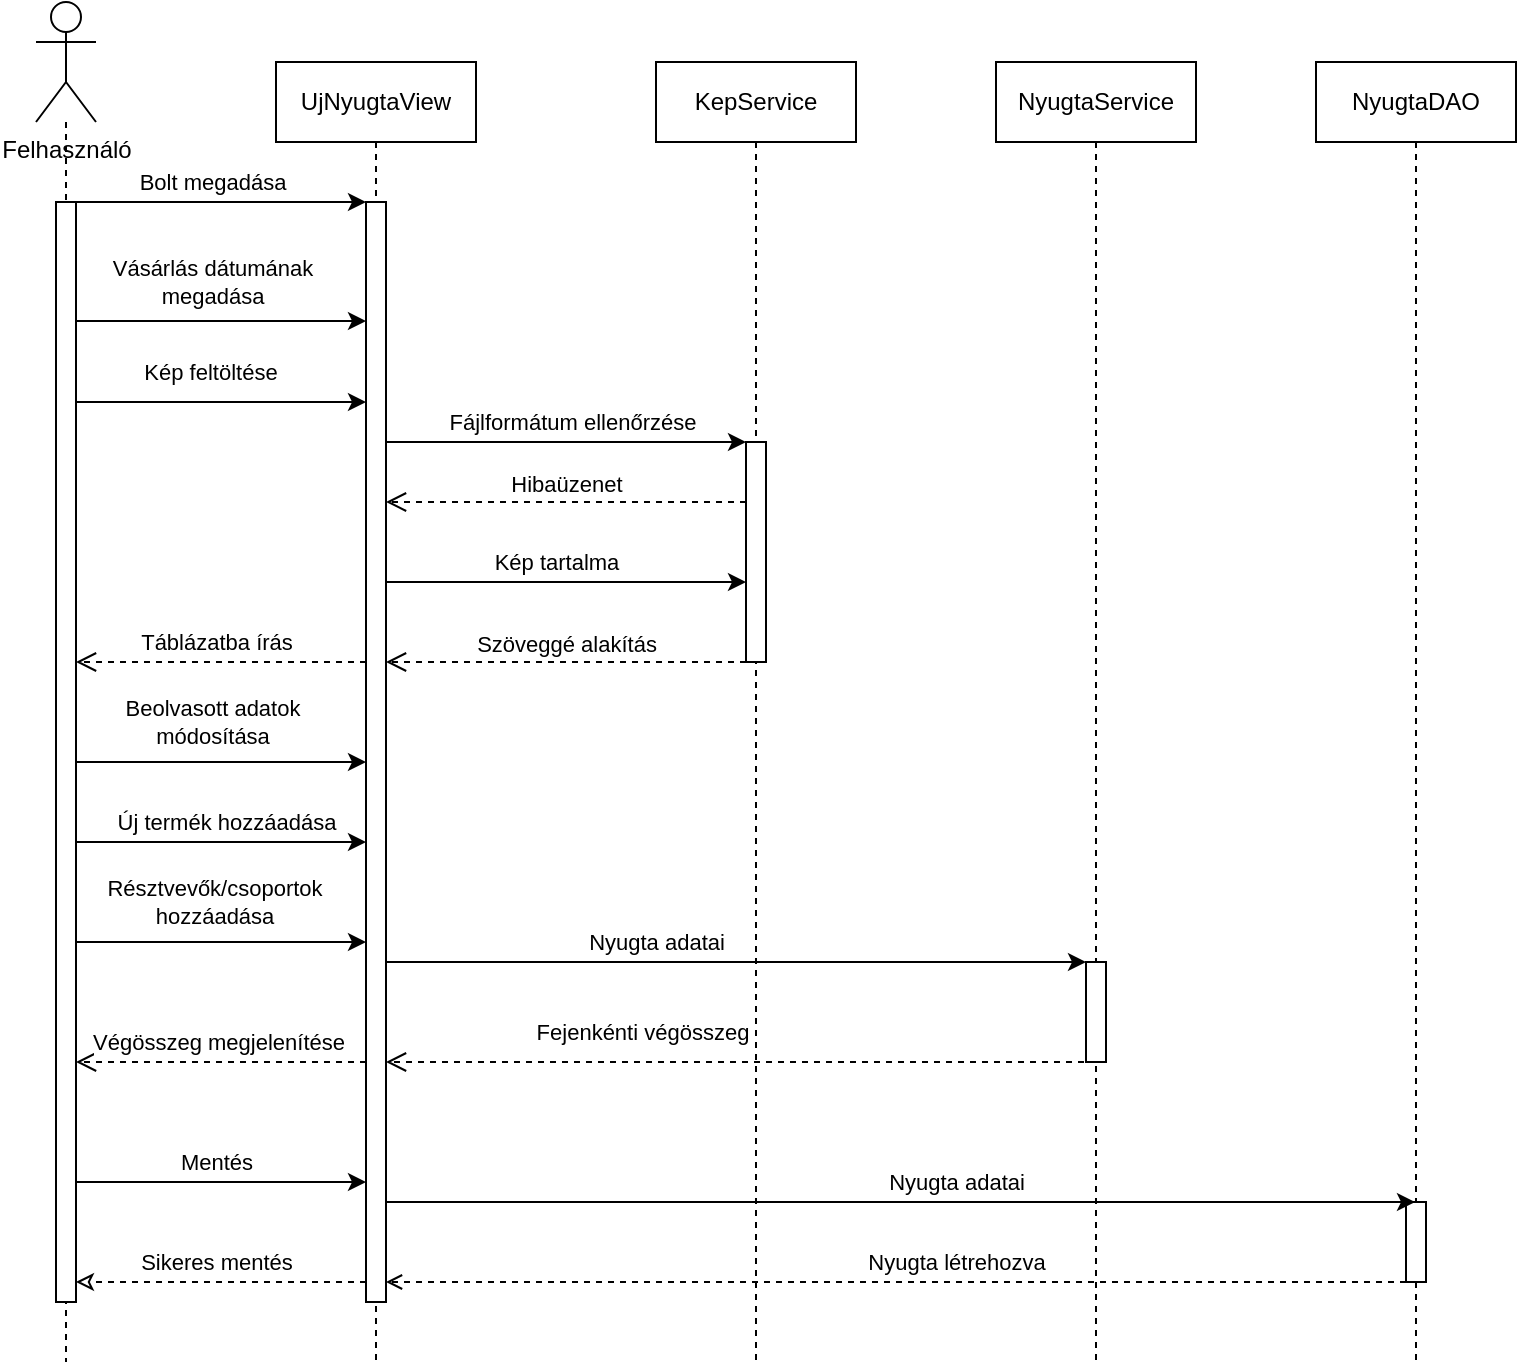 <mxfile version="22.0.8" type="device">
  <diagram name="Page-1" id="2YBvvXClWsGukQMizWep">
    <mxGraphModel dx="1892" dy="1066" grid="1" gridSize="10" guides="1" tooltips="1" connect="1" arrows="1" fold="1" page="1" pageScale="1" pageWidth="850" pageHeight="1100" math="0" shadow="0">
      <root>
        <mxCell id="0" />
        <mxCell id="1" parent="0" />
        <mxCell id="aM9ryv3xv72pqoxQDRHE-1" value="UjNyugtaView" style="shape=umlLifeline;perimeter=lifelinePerimeter;whiteSpace=wrap;html=1;container=0;dropTarget=0;collapsible=0;recursiveResize=0;outlineConnect=0;portConstraint=eastwest;newEdgeStyle={&quot;edgeStyle&quot;:&quot;elbowEdgeStyle&quot;,&quot;elbow&quot;:&quot;vertical&quot;,&quot;curved&quot;:0,&quot;rounded&quot;:0};" parent="1" vertex="1">
          <mxGeometry x="30" y="60" width="100" height="650" as="geometry" />
        </mxCell>
        <mxCell id="aM9ryv3xv72pqoxQDRHE-2" value="" style="html=1;points=[];perimeter=orthogonalPerimeter;outlineConnect=0;targetShapes=umlLifeline;portConstraint=eastwest;newEdgeStyle={&quot;edgeStyle&quot;:&quot;elbowEdgeStyle&quot;,&quot;elbow&quot;:&quot;vertical&quot;,&quot;curved&quot;:0,&quot;rounded&quot;:0};" parent="aM9ryv3xv72pqoxQDRHE-1" vertex="1">
          <mxGeometry x="45" y="70" width="10" height="550" as="geometry" />
        </mxCell>
        <mxCell id="aM9ryv3xv72pqoxQDRHE-5" value="KepService" style="shape=umlLifeline;perimeter=lifelinePerimeter;whiteSpace=wrap;html=1;container=0;dropTarget=0;collapsible=0;recursiveResize=0;outlineConnect=0;portConstraint=eastwest;newEdgeStyle={&quot;edgeStyle&quot;:&quot;elbowEdgeStyle&quot;,&quot;elbow&quot;:&quot;vertical&quot;,&quot;curved&quot;:0,&quot;rounded&quot;:0};" parent="1" vertex="1">
          <mxGeometry x="220" y="60" width="100" height="650" as="geometry" />
        </mxCell>
        <mxCell id="aM9ryv3xv72pqoxQDRHE-6" value="" style="html=1;points=[];perimeter=orthogonalPerimeter;outlineConnect=0;targetShapes=umlLifeline;portConstraint=eastwest;newEdgeStyle={&quot;edgeStyle&quot;:&quot;elbowEdgeStyle&quot;,&quot;elbow&quot;:&quot;vertical&quot;,&quot;curved&quot;:0,&quot;rounded&quot;:0};" parent="aM9ryv3xv72pqoxQDRHE-5" vertex="1">
          <mxGeometry x="45" y="190" width="10" height="110" as="geometry" />
        </mxCell>
        <mxCell id="aM9ryv3xv72pqoxQDRHE-8" value="Hibaüzenet" style="html=1;verticalAlign=bottom;endArrow=open;dashed=1;endSize=8;edgeStyle=elbowEdgeStyle;elbow=vertical;curved=0;rounded=0;" parent="1" source="aM9ryv3xv72pqoxQDRHE-6" target="aM9ryv3xv72pqoxQDRHE-2" edge="1">
          <mxGeometry relative="1" as="geometry">
            <mxPoint x="195" y="205" as="targetPoint" />
            <Array as="points">
              <mxPoint x="190" y="280" />
            </Array>
            <mxPoint as="offset" />
          </mxGeometry>
        </mxCell>
        <mxCell id="LTguTdRPaYYCilJlMKBC-5" style="edgeStyle=orthogonalEdgeStyle;rounded=0;orthogonalLoop=1;jettySize=auto;html=1;endArrow=none;endFill=0;dashed=1;" edge="1" parent="1" source="LTguTdRPaYYCilJlMKBC-1">
          <mxGeometry relative="1" as="geometry">
            <mxPoint x="-75" y="710" as="targetPoint" />
          </mxGeometry>
        </mxCell>
        <mxCell id="LTguTdRPaYYCilJlMKBC-1" value="Felhasználó" style="shape=umlActor;verticalLabelPosition=bottom;verticalAlign=top;html=1;" vertex="1" parent="1">
          <mxGeometry x="-90" y="30" width="30" height="60" as="geometry" />
        </mxCell>
        <mxCell id="LTguTdRPaYYCilJlMKBC-7" style="edgeStyle=elbowEdgeStyle;rounded=0;orthogonalLoop=1;jettySize=auto;html=1;elbow=vertical;curved=0;" edge="1" parent="1" target="aM9ryv3xv72pqoxQDRHE-2">
          <mxGeometry relative="1" as="geometry">
            <mxPoint x="-70" y="130" as="sourcePoint" />
            <mxPoint x="79.5" y="130" as="targetPoint" />
          </mxGeometry>
        </mxCell>
        <mxCell id="LTguTdRPaYYCilJlMKBC-9" value="Bolt megadása" style="edgeLabel;html=1;align=center;verticalAlign=middle;resizable=0;points=[];" vertex="1" connectable="0" parent="LTguTdRPaYYCilJlMKBC-7">
          <mxGeometry x="-0.149" y="-3" relative="1" as="geometry">
            <mxPoint x="6" y="-13" as="offset" />
          </mxGeometry>
        </mxCell>
        <mxCell id="LTguTdRPaYYCilJlMKBC-8" style="rounded=0;orthogonalLoop=1;jettySize=auto;html=1;elbow=horizontal;" edge="1" parent="1" target="aM9ryv3xv72pqoxQDRHE-2">
          <mxGeometry relative="1" as="geometry">
            <mxPoint x="-70" y="189.5" as="sourcePoint" />
            <mxPoint x="79.5" y="189.5" as="targetPoint" />
          </mxGeometry>
        </mxCell>
        <mxCell id="LTguTdRPaYYCilJlMKBC-10" value="Vásárlás dátumának&lt;br&gt;megadása" style="edgeLabel;html=1;align=center;verticalAlign=middle;resizable=0;points=[];" vertex="1" connectable="0" parent="LTguTdRPaYYCilJlMKBC-8">
          <mxGeometry x="-0.176" y="-2" relative="1" as="geometry">
            <mxPoint x="8" y="-22" as="offset" />
          </mxGeometry>
        </mxCell>
        <mxCell id="LTguTdRPaYYCilJlMKBC-11" style="edgeStyle=elbowEdgeStyle;rounded=0;orthogonalLoop=1;jettySize=auto;html=1;elbow=vertical;curved=0;" edge="1" parent="1" target="aM9ryv3xv72pqoxQDRHE-2">
          <mxGeometry relative="1" as="geometry">
            <mxPoint x="-70" y="230" as="sourcePoint" />
            <mxPoint x="79.5" y="230" as="targetPoint" />
          </mxGeometry>
        </mxCell>
        <mxCell id="LTguTdRPaYYCilJlMKBC-12" value="Kép feltöltése" style="edgeLabel;html=1;align=center;verticalAlign=middle;resizable=0;points=[];" vertex="1" connectable="0" parent="LTguTdRPaYYCilJlMKBC-11">
          <mxGeometry x="0.212" y="3" relative="1" as="geometry">
            <mxPoint x="-21" y="-12" as="offset" />
          </mxGeometry>
        </mxCell>
        <mxCell id="LTguTdRPaYYCilJlMKBC-20" style="edgeStyle=elbowEdgeStyle;rounded=0;orthogonalLoop=1;jettySize=auto;html=1;elbow=vertical;curved=0;" edge="1" parent="1" target="aM9ryv3xv72pqoxQDRHE-2">
          <mxGeometry relative="1" as="geometry">
            <mxPoint x="-70" y="410" as="sourcePoint" />
            <mxPoint x="79.5" y="410" as="targetPoint" />
          </mxGeometry>
        </mxCell>
        <mxCell id="LTguTdRPaYYCilJlMKBC-21" value="Beolvasott adatok&lt;br&gt;módosítása" style="edgeLabel;html=1;align=center;verticalAlign=middle;resizable=0;points=[];" vertex="1" connectable="0" parent="LTguTdRPaYYCilJlMKBC-20">
          <mxGeometry x="0.207" y="2" relative="1" as="geometry">
            <mxPoint x="-20" y="-18" as="offset" />
          </mxGeometry>
        </mxCell>
        <mxCell id="LTguTdRPaYYCilJlMKBC-22" style="rounded=0;orthogonalLoop=1;jettySize=auto;html=1;elbow=vertical;" edge="1" parent="1">
          <mxGeometry relative="1" as="geometry">
            <mxPoint x="-70" y="450" as="sourcePoint" />
            <mxPoint x="75" y="450" as="targetPoint" />
          </mxGeometry>
        </mxCell>
        <mxCell id="LTguTdRPaYYCilJlMKBC-23" value="Új termék hozzáadása" style="edgeLabel;html=1;align=center;verticalAlign=middle;resizable=0;points=[];" vertex="1" connectable="0" parent="LTguTdRPaYYCilJlMKBC-22">
          <mxGeometry x="-0.168" y="-2" relative="1" as="geometry">
            <mxPoint x="14" y="-12" as="offset" />
          </mxGeometry>
        </mxCell>
        <mxCell id="LTguTdRPaYYCilJlMKBC-24" style="rounded=0;orthogonalLoop=1;jettySize=auto;html=1;elbow=horizontal;" edge="1" parent="1" target="aM9ryv3xv72pqoxQDRHE-2">
          <mxGeometry relative="1" as="geometry">
            <mxPoint x="-70" y="500" as="sourcePoint" />
            <mxPoint x="60" y="500" as="targetPoint" />
          </mxGeometry>
        </mxCell>
        <mxCell id="LTguTdRPaYYCilJlMKBC-25" value="Résztvevők/csoportok&lt;br&gt;hozzáadása" style="edgeLabel;html=1;align=center;verticalAlign=middle;resizable=0;points=[];" vertex="1" connectable="0" parent="LTguTdRPaYYCilJlMKBC-24">
          <mxGeometry x="-0.141" y="4" relative="1" as="geometry">
            <mxPoint x="6" y="-16" as="offset" />
          </mxGeometry>
        </mxCell>
        <mxCell id="LTguTdRPaYYCilJlMKBC-36" style="edgeStyle=elbowEdgeStyle;rounded=0;orthogonalLoop=1;jettySize=auto;html=1;elbow=vertical;curved=0;" edge="1" parent="1">
          <mxGeometry relative="1" as="geometry">
            <mxPoint x="-70" y="620" as="sourcePoint" />
            <mxPoint x="75" y="620" as="targetPoint" />
          </mxGeometry>
        </mxCell>
        <mxCell id="LTguTdRPaYYCilJlMKBC-37" value="Mentés" style="edgeLabel;html=1;align=center;verticalAlign=middle;resizable=0;points=[];" vertex="1" connectable="0" parent="LTguTdRPaYYCilJlMKBC-36">
          <mxGeometry x="0.338" y="2" relative="1" as="geometry">
            <mxPoint x="-27" y="-8" as="offset" />
          </mxGeometry>
        </mxCell>
        <mxCell id="LTguTdRPaYYCilJlMKBC-4" value="" style="html=1;points=[];perimeter=orthogonalPerimeter;outlineConnect=0;targetShapes=umlLifeline;portConstraint=eastwest;newEdgeStyle={&quot;edgeStyle&quot;:&quot;elbowEdgeStyle&quot;,&quot;elbow&quot;:&quot;vertical&quot;,&quot;curved&quot;:0,&quot;rounded&quot;:0};" vertex="1" parent="1">
          <mxGeometry x="-80" y="130" width="10" height="550" as="geometry" />
        </mxCell>
        <mxCell id="LTguTdRPaYYCilJlMKBC-13" style="edgeStyle=elbowEdgeStyle;rounded=0;orthogonalLoop=1;jettySize=auto;html=1;elbow=vertical;curved=0;" edge="1" parent="1">
          <mxGeometry relative="1" as="geometry">
            <mxPoint x="85" y="250" as="sourcePoint" />
            <mxPoint x="265" y="250" as="targetPoint" />
          </mxGeometry>
        </mxCell>
        <mxCell id="LTguTdRPaYYCilJlMKBC-14" value="Fájlformátum ellenőrzése" style="edgeLabel;html=1;align=center;verticalAlign=middle;resizable=0;points=[];" vertex="1" connectable="0" parent="LTguTdRPaYYCilJlMKBC-13">
          <mxGeometry x="-0.14" y="4" relative="1" as="geometry">
            <mxPoint x="15" y="-6" as="offset" />
          </mxGeometry>
        </mxCell>
        <mxCell id="LTguTdRPaYYCilJlMKBC-15" style="edgeStyle=elbowEdgeStyle;rounded=0;orthogonalLoop=1;jettySize=auto;html=1;elbow=vertical;curved=0;" edge="1" parent="1">
          <mxGeometry relative="1" as="geometry">
            <mxPoint x="85" y="320" as="sourcePoint" />
            <mxPoint x="265" y="320" as="targetPoint" />
          </mxGeometry>
        </mxCell>
        <mxCell id="LTguTdRPaYYCilJlMKBC-16" value="Kép tartalma" style="edgeLabel;html=1;align=center;verticalAlign=middle;resizable=0;points=[];" vertex="1" connectable="0" parent="LTguTdRPaYYCilJlMKBC-15">
          <mxGeometry x="-0.193" y="2" relative="1" as="geometry">
            <mxPoint x="12" y="-8" as="offset" />
          </mxGeometry>
        </mxCell>
        <mxCell id="LTguTdRPaYYCilJlMKBC-17" value="Szöveggé alakítás" style="html=1;verticalAlign=bottom;endArrow=open;dashed=1;endSize=8;edgeStyle=elbowEdgeStyle;elbow=vertical;curved=0;rounded=0;" edge="1" parent="1">
          <mxGeometry relative="1" as="geometry">
            <mxPoint x="85" y="360" as="targetPoint" />
            <Array as="points">
              <mxPoint x="200" y="360" />
            </Array>
            <mxPoint x="265" y="360" as="sourcePoint" />
            <mxPoint as="offset" />
          </mxGeometry>
        </mxCell>
        <mxCell id="LTguTdRPaYYCilJlMKBC-18" style="edgeStyle=elbowEdgeStyle;rounded=0;orthogonalLoop=1;jettySize=auto;html=1;elbow=vertical;curved=0;dashed=1;endArrow=open;endFill=0;endSize=8;" edge="1" parent="1">
          <mxGeometry relative="1" as="geometry">
            <mxPoint x="75" y="360" as="sourcePoint" />
            <mxPoint x="-70" y="360" as="targetPoint" />
          </mxGeometry>
        </mxCell>
        <mxCell id="LTguTdRPaYYCilJlMKBC-19" value="Táblázatba írás" style="edgeLabel;html=1;align=center;verticalAlign=middle;resizable=0;points=[];" vertex="1" connectable="0" parent="LTguTdRPaYYCilJlMKBC-18">
          <mxGeometry x="0.371" y="-2" relative="1" as="geometry">
            <mxPoint x="24" y="-8" as="offset" />
          </mxGeometry>
        </mxCell>
        <mxCell id="LTguTdRPaYYCilJlMKBC-26" value="NyugtaService" style="shape=umlLifeline;perimeter=lifelinePerimeter;whiteSpace=wrap;html=1;container=0;dropTarget=0;collapsible=0;recursiveResize=0;outlineConnect=0;portConstraint=eastwest;newEdgeStyle={&quot;edgeStyle&quot;:&quot;elbowEdgeStyle&quot;,&quot;elbow&quot;:&quot;vertical&quot;,&quot;curved&quot;:0,&quot;rounded&quot;:0};" vertex="1" parent="1">
          <mxGeometry x="390" y="60" width="100" height="650" as="geometry" />
        </mxCell>
        <mxCell id="LTguTdRPaYYCilJlMKBC-27" value="" style="html=1;points=[];perimeter=orthogonalPerimeter;outlineConnect=0;targetShapes=umlLifeline;portConstraint=eastwest;newEdgeStyle={&quot;edgeStyle&quot;:&quot;elbowEdgeStyle&quot;,&quot;elbow&quot;:&quot;vertical&quot;,&quot;curved&quot;:0,&quot;rounded&quot;:0};" vertex="1" parent="LTguTdRPaYYCilJlMKBC-26">
          <mxGeometry x="45" y="450" width="10" height="50" as="geometry" />
        </mxCell>
        <mxCell id="LTguTdRPaYYCilJlMKBC-30" style="edgeStyle=elbowEdgeStyle;rounded=0;orthogonalLoop=1;jettySize=auto;html=1;elbow=vertical;curved=0;" edge="1" parent="1">
          <mxGeometry relative="1" as="geometry">
            <mxPoint x="85" y="510" as="sourcePoint" />
            <mxPoint x="435" y="510" as="targetPoint" />
          </mxGeometry>
        </mxCell>
        <mxCell id="LTguTdRPaYYCilJlMKBC-31" value="Nyugta adatai" style="edgeLabel;html=1;align=center;verticalAlign=middle;resizable=0;points=[];" vertex="1" connectable="0" parent="LTguTdRPaYYCilJlMKBC-30">
          <mxGeometry x="-0.299" y="-1" relative="1" as="geometry">
            <mxPoint x="12" y="-11" as="offset" />
          </mxGeometry>
        </mxCell>
        <mxCell id="LTguTdRPaYYCilJlMKBC-32" style="edgeStyle=elbowEdgeStyle;rounded=0;orthogonalLoop=1;jettySize=auto;html=1;elbow=vertical;curved=0;endSize=8;endArrow=open;endFill=0;dashed=1;" edge="1" parent="1" target="aM9ryv3xv72pqoxQDRHE-2">
          <mxGeometry relative="1" as="geometry">
            <mxPoint x="440" y="560" as="sourcePoint" />
            <mxPoint x="90" y="560" as="targetPoint" />
          </mxGeometry>
        </mxCell>
        <mxCell id="LTguTdRPaYYCilJlMKBC-33" value="Fejenkénti végösszeg" style="edgeLabel;html=1;align=center;verticalAlign=middle;resizable=0;points=[];" vertex="1" connectable="0" parent="LTguTdRPaYYCilJlMKBC-32">
          <mxGeometry x="-0.183" y="-1" relative="1" as="geometry">
            <mxPoint x="-82" y="-14" as="offset" />
          </mxGeometry>
        </mxCell>
        <mxCell id="LTguTdRPaYYCilJlMKBC-34" style="edgeStyle=elbowEdgeStyle;rounded=0;orthogonalLoop=1;jettySize=auto;html=1;elbow=vertical;curved=0;endArrow=open;endFill=0;endSize=8;dashed=1;" edge="1" parent="1">
          <mxGeometry relative="1" as="geometry">
            <mxPoint x="75" y="560" as="sourcePoint" />
            <mxPoint x="-70" y="560" as="targetPoint" />
          </mxGeometry>
        </mxCell>
        <mxCell id="LTguTdRPaYYCilJlMKBC-35" value="Végösszeg megjelenítése" style="edgeLabel;html=1;align=center;verticalAlign=middle;resizable=0;points=[];" vertex="1" connectable="0" parent="LTguTdRPaYYCilJlMKBC-34">
          <mxGeometry x="-0.481" y="-2" relative="1" as="geometry">
            <mxPoint x="-37" y="-8" as="offset" />
          </mxGeometry>
        </mxCell>
        <mxCell id="LTguTdRPaYYCilJlMKBC-38" value="NyugtaDAO" style="shape=umlLifeline;perimeter=lifelinePerimeter;whiteSpace=wrap;html=1;container=0;dropTarget=0;collapsible=0;recursiveResize=0;outlineConnect=0;portConstraint=eastwest;newEdgeStyle={&quot;edgeStyle&quot;:&quot;elbowEdgeStyle&quot;,&quot;elbow&quot;:&quot;vertical&quot;,&quot;curved&quot;:0,&quot;rounded&quot;:0};" vertex="1" parent="1">
          <mxGeometry x="550" y="60" width="100" height="650" as="geometry" />
        </mxCell>
        <mxCell id="LTguTdRPaYYCilJlMKBC-39" value="" style="html=1;points=[];perimeter=orthogonalPerimeter;outlineConnect=0;targetShapes=umlLifeline;portConstraint=eastwest;newEdgeStyle={&quot;edgeStyle&quot;:&quot;elbowEdgeStyle&quot;,&quot;elbow&quot;:&quot;vertical&quot;,&quot;curved&quot;:0,&quot;rounded&quot;:0};" vertex="1" parent="LTguTdRPaYYCilJlMKBC-38">
          <mxGeometry x="45" y="570" width="10" height="40" as="geometry" />
        </mxCell>
        <mxCell id="LTguTdRPaYYCilJlMKBC-41" style="edgeStyle=elbowEdgeStyle;rounded=0;orthogonalLoop=1;jettySize=auto;html=1;elbow=vertical;curved=0;" edge="1" parent="1" target="LTguTdRPaYYCilJlMKBC-38">
          <mxGeometry relative="1" as="geometry">
            <mxPoint x="85" y="630" as="sourcePoint" />
            <mxPoint x="265" y="630" as="targetPoint" />
          </mxGeometry>
        </mxCell>
        <mxCell id="LTguTdRPaYYCilJlMKBC-43" value="Nyugta adatai" style="edgeLabel;html=1;align=center;verticalAlign=middle;resizable=0;points=[];" vertex="1" connectable="0" parent="LTguTdRPaYYCilJlMKBC-41">
          <mxGeometry x="0.26" y="2" relative="1" as="geometry">
            <mxPoint x="-39" y="-8" as="offset" />
          </mxGeometry>
        </mxCell>
        <mxCell id="LTguTdRPaYYCilJlMKBC-44" style="edgeStyle=elbowEdgeStyle;rounded=0;orthogonalLoop=1;jettySize=auto;html=1;elbow=vertical;curved=0;endArrow=open;endFill=0;dashed=1;" edge="1" parent="1">
          <mxGeometry relative="1" as="geometry">
            <mxPoint x="595" y="670" as="sourcePoint" />
            <mxPoint x="85" y="670" as="targetPoint" />
          </mxGeometry>
        </mxCell>
        <mxCell id="LTguTdRPaYYCilJlMKBC-45" value="Nyugta létrehozva" style="edgeLabel;html=1;align=center;verticalAlign=middle;resizable=0;points=[];" vertex="1" connectable="0" parent="LTguTdRPaYYCilJlMKBC-44">
          <mxGeometry x="0.067" y="2" relative="1" as="geometry">
            <mxPoint x="47" y="-12" as="offset" />
          </mxGeometry>
        </mxCell>
        <mxCell id="LTguTdRPaYYCilJlMKBC-46" style="edgeStyle=elbowEdgeStyle;rounded=0;orthogonalLoop=1;jettySize=auto;html=1;elbow=horizontal;curved=0;dashed=1;endArrow=classic;endFill=0;" edge="1" parent="1">
          <mxGeometry relative="1" as="geometry">
            <mxPoint x="75" y="670" as="sourcePoint" />
            <mxPoint x="-70" y="670" as="targetPoint" />
          </mxGeometry>
        </mxCell>
        <mxCell id="LTguTdRPaYYCilJlMKBC-47" value="Sikeres mentés" style="edgeLabel;html=1;align=center;verticalAlign=middle;resizable=0;points=[];" vertex="1" connectable="0" parent="LTguTdRPaYYCilJlMKBC-46">
          <mxGeometry x="-0.277" y="2" relative="1" as="geometry">
            <mxPoint x="-23" y="-12" as="offset" />
          </mxGeometry>
        </mxCell>
      </root>
    </mxGraphModel>
  </diagram>
</mxfile>
